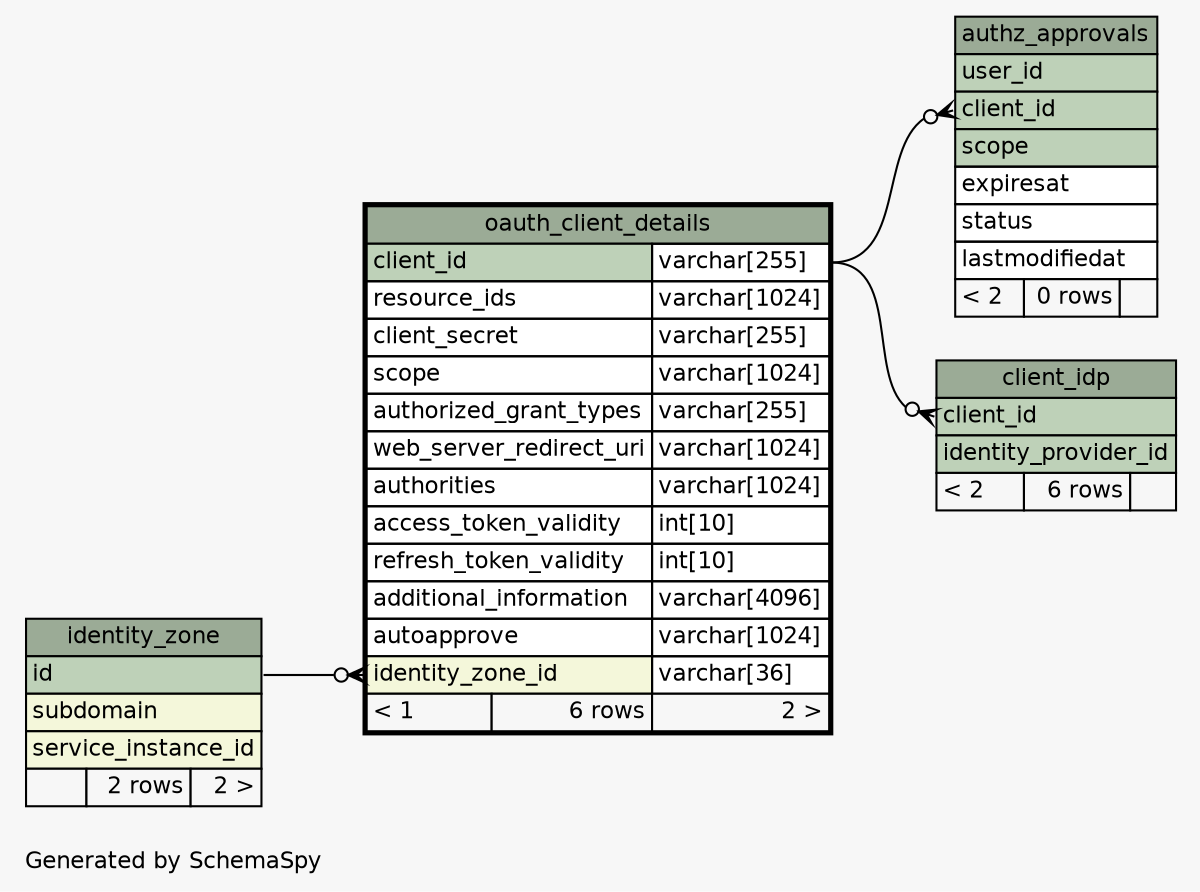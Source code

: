 // dot 2.36.0 on Mac OS X 10.9.2
// SchemaSpy rev 590
digraph "oneDegreeRelationshipsDiagram" {
  graph [
    rankdir="RL"
    bgcolor="#f7f7f7"
    label="\nGenerated by SchemaSpy"
    labeljust="l"
    nodesep="0.18"
    ranksep="0.46"
    fontname="Helvetica"
    fontsize="11"
  ];
  node [
    fontname="Helvetica"
    fontsize="11"
    shape="plaintext"
  ];
  edge [
    arrowsize="0.8"
  ];
  "authz_approvals":"client_id":w -> "oauth_client_details":"client_id.type":e [arrowhead=none dir=back arrowtail=crowodot];
  "client_idp":"client_id":w -> "oauth_client_details":"client_id.type":e [arrowhead=none dir=back arrowtail=crowodot];
  "oauth_client_details":"identity_zone_id":w -> "identity_zone":"id":e [arrowhead=none dir=back arrowtail=crowodot];
  "authz_approvals" [
    label=<
    <TABLE BORDER="0" CELLBORDER="1" CELLSPACING="0" BGCOLOR="#ffffff">
      <TR><TD COLSPAN="3" BGCOLOR="#9bab96" ALIGN="CENTER">authz_approvals</TD></TR>
      <TR><TD PORT="user_id" COLSPAN="3" BGCOLOR="#bed1b8" ALIGN="LEFT">user_id</TD></TR>
      <TR><TD PORT="client_id" COLSPAN="3" BGCOLOR="#bed1b8" ALIGN="LEFT">client_id</TD></TR>
      <TR><TD PORT="scope" COLSPAN="3" BGCOLOR="#bed1b8" ALIGN="LEFT">scope</TD></TR>
      <TR><TD PORT="expiresat" COLSPAN="3" ALIGN="LEFT">expiresat</TD></TR>
      <TR><TD PORT="status" COLSPAN="3" ALIGN="LEFT">status</TD></TR>
      <TR><TD PORT="lastmodifiedat" COLSPAN="3" ALIGN="LEFT">lastmodifiedat</TD></TR>
      <TR><TD ALIGN="LEFT" BGCOLOR="#f7f7f7">&lt; 2</TD><TD ALIGN="RIGHT" BGCOLOR="#f7f7f7">0 rows</TD><TD ALIGN="RIGHT" BGCOLOR="#f7f7f7">  </TD></TR>
    </TABLE>>
    URL="authz_approvals.html"
    tooltip="authz_approvals"
  ];
  "client_idp" [
    label=<
    <TABLE BORDER="0" CELLBORDER="1" CELLSPACING="0" BGCOLOR="#ffffff">
      <TR><TD COLSPAN="3" BGCOLOR="#9bab96" ALIGN="CENTER">client_idp</TD></TR>
      <TR><TD PORT="client_id" COLSPAN="3" BGCOLOR="#bed1b8" ALIGN="LEFT">client_id</TD></TR>
      <TR><TD PORT="identity_provider_id" COLSPAN="3" BGCOLOR="#bed1b8" ALIGN="LEFT">identity_provider_id</TD></TR>
      <TR><TD ALIGN="LEFT" BGCOLOR="#f7f7f7">&lt; 2</TD><TD ALIGN="RIGHT" BGCOLOR="#f7f7f7">6 rows</TD><TD ALIGN="RIGHT" BGCOLOR="#f7f7f7">  </TD></TR>
    </TABLE>>
    URL="client_idp.html"
    tooltip="client_idp"
  ];
  "identity_zone" [
    label=<
    <TABLE BORDER="0" CELLBORDER="1" CELLSPACING="0" BGCOLOR="#ffffff">
      <TR><TD COLSPAN="3" BGCOLOR="#9bab96" ALIGN="CENTER">identity_zone</TD></TR>
      <TR><TD PORT="id" COLSPAN="3" BGCOLOR="#bed1b8" ALIGN="LEFT">id</TD></TR>
      <TR><TD PORT="subdomain" COLSPAN="3" BGCOLOR="#f4f7da" ALIGN="LEFT">subdomain</TD></TR>
      <TR><TD PORT="service_instance_id" COLSPAN="3" BGCOLOR="#f4f7da" ALIGN="LEFT">service_instance_id</TD></TR>
      <TR><TD ALIGN="LEFT" BGCOLOR="#f7f7f7">  </TD><TD ALIGN="RIGHT" BGCOLOR="#f7f7f7">2 rows</TD><TD ALIGN="RIGHT" BGCOLOR="#f7f7f7">2 &gt;</TD></TR>
    </TABLE>>
    URL="identity_zone.html"
    tooltip="identity_zone"
  ];
  "oauth_client_details" [
    label=<
    <TABLE BORDER="2" CELLBORDER="1" CELLSPACING="0" BGCOLOR="#ffffff">
      <TR><TD COLSPAN="3" BGCOLOR="#9bab96" ALIGN="CENTER">oauth_client_details</TD></TR>
      <TR><TD PORT="client_id" COLSPAN="2" BGCOLOR="#bed1b8" ALIGN="LEFT">client_id</TD><TD PORT="client_id.type" ALIGN="LEFT">varchar[255]</TD></TR>
      <TR><TD PORT="resource_ids" COLSPAN="2" ALIGN="LEFT">resource_ids</TD><TD PORT="resource_ids.type" ALIGN="LEFT">varchar[1024]</TD></TR>
      <TR><TD PORT="client_secret" COLSPAN="2" ALIGN="LEFT">client_secret</TD><TD PORT="client_secret.type" ALIGN="LEFT">varchar[255]</TD></TR>
      <TR><TD PORT="scope" COLSPAN="2" ALIGN="LEFT">scope</TD><TD PORT="scope.type" ALIGN="LEFT">varchar[1024]</TD></TR>
      <TR><TD PORT="authorized_grant_types" COLSPAN="2" ALIGN="LEFT">authorized_grant_types</TD><TD PORT="authorized_grant_types.type" ALIGN="LEFT">varchar[255]</TD></TR>
      <TR><TD PORT="web_server_redirect_uri" COLSPAN="2" ALIGN="LEFT">web_server_redirect_uri</TD><TD PORT="web_server_redirect_uri.type" ALIGN="LEFT">varchar[1024]</TD></TR>
      <TR><TD PORT="authorities" COLSPAN="2" ALIGN="LEFT">authorities</TD><TD PORT="authorities.type" ALIGN="LEFT">varchar[1024]</TD></TR>
      <TR><TD PORT="access_token_validity" COLSPAN="2" ALIGN="LEFT">access_token_validity</TD><TD PORT="access_token_validity.type" ALIGN="LEFT">int[10]</TD></TR>
      <TR><TD PORT="refresh_token_validity" COLSPAN="2" ALIGN="LEFT">refresh_token_validity</TD><TD PORT="refresh_token_validity.type" ALIGN="LEFT">int[10]</TD></TR>
      <TR><TD PORT="additional_information" COLSPAN="2" ALIGN="LEFT">additional_information</TD><TD PORT="additional_information.type" ALIGN="LEFT">varchar[4096]</TD></TR>
      <TR><TD PORT="autoapprove" COLSPAN="2" ALIGN="LEFT">autoapprove</TD><TD PORT="autoapprove.type" ALIGN="LEFT">varchar[1024]</TD></TR>
      <TR><TD PORT="identity_zone_id" COLSPAN="2" BGCOLOR="#f4f7da" ALIGN="LEFT">identity_zone_id</TD><TD PORT="identity_zone_id.type" ALIGN="LEFT">varchar[36]</TD></TR>
      <TR><TD ALIGN="LEFT" BGCOLOR="#f7f7f7">&lt; 1</TD><TD ALIGN="RIGHT" BGCOLOR="#f7f7f7">6 rows</TD><TD ALIGN="RIGHT" BGCOLOR="#f7f7f7">2 &gt;</TD></TR>
    </TABLE>>
    URL="oauth_client_details.html"
    tooltip="oauth_client_details"
  ];
}
